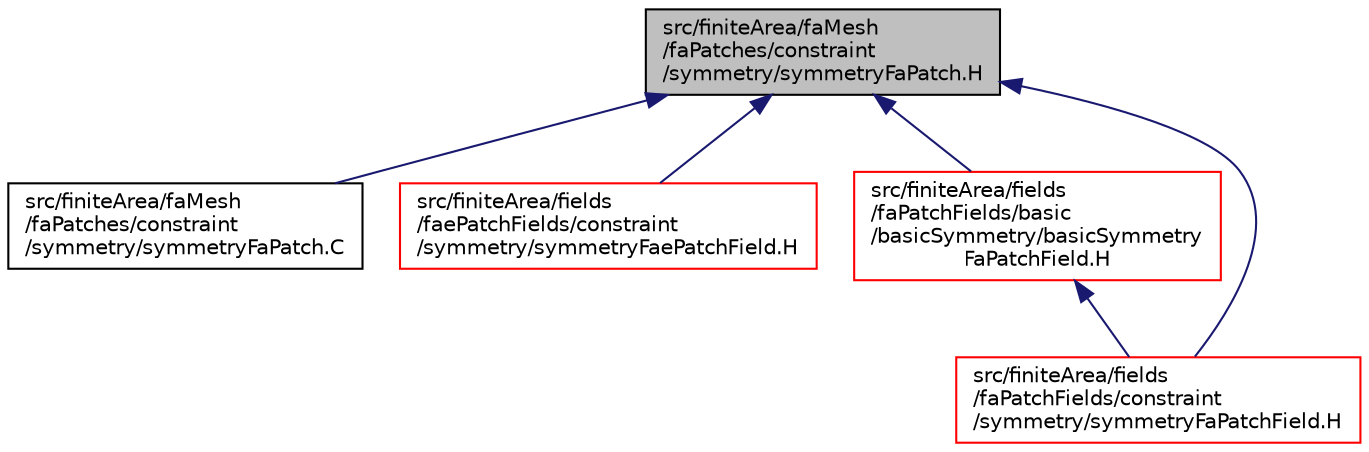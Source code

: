 digraph "src/finiteArea/faMesh/faPatches/constraint/symmetry/symmetryFaPatch.H"
{
  bgcolor="transparent";
  edge [fontname="Helvetica",fontsize="10",labelfontname="Helvetica",labelfontsize="10"];
  node [fontname="Helvetica",fontsize="10",shape=record];
  Node1 [label="src/finiteArea/faMesh\l/faPatches/constraint\l/symmetry/symmetryFaPatch.H",height=0.2,width=0.4,color="black", fillcolor="grey75", style="filled" fontcolor="black"];
  Node1 -> Node2 [dir="back",color="midnightblue",fontsize="10",style="solid",fontname="Helvetica"];
  Node2 [label="src/finiteArea/faMesh\l/faPatches/constraint\l/symmetry/symmetryFaPatch.C",height=0.2,width=0.4,color="black",URL="$symmetryFaPatch_8C.html"];
  Node1 -> Node3 [dir="back",color="midnightblue",fontsize="10",style="solid",fontname="Helvetica"];
  Node3 [label="src/finiteArea/fields\l/faePatchFields/constraint\l/symmetry/symmetryFaePatchField.H",height=0.2,width=0.4,color="red",URL="$symmetryFaePatchField_8H.html"];
  Node1 -> Node4 [dir="back",color="midnightblue",fontsize="10",style="solid",fontname="Helvetica"];
  Node4 [label="src/finiteArea/fields\l/faPatchFields/basic\l/basicSymmetry/basicSymmetry\lFaPatchField.H",height=0.2,width=0.4,color="red",URL="$basicSymmetryFaPatchField_8H.html"];
  Node4 -> Node5 [dir="back",color="midnightblue",fontsize="10",style="solid",fontname="Helvetica"];
  Node5 [label="src/finiteArea/fields\l/faPatchFields/constraint\l/symmetry/symmetryFaPatchField.H",height=0.2,width=0.4,color="red",URL="$symmetryFaPatchField_8H.html"];
  Node1 -> Node5 [dir="back",color="midnightblue",fontsize="10",style="solid",fontname="Helvetica"];
}
